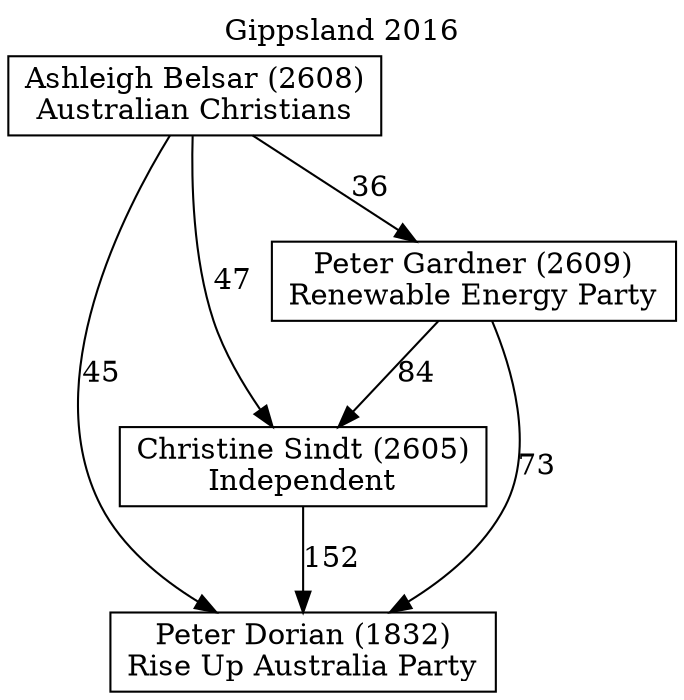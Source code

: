 // House preference flow
digraph "Peter Dorian (1832)_Gippsland_2016" {
	graph [label="Gippsland 2016" labelloc=t mclimit=10]
	node [shape=box]
	"Peter Dorian (1832)" [label="Peter Dorian (1832)
Rise Up Australia Party"]
	"Christine Sindt (2605)" [label="Christine Sindt (2605)
Independent"]
	"Peter Gardner (2609)" [label="Peter Gardner (2609)
Renewable Energy Party"]
	"Ashleigh Belsar (2608)" [label="Ashleigh Belsar (2608)
Australian Christians"]
	"Ashleigh Belsar (2608)" -> "Peter Dorian (1832)" [label=45]
	"Ashleigh Belsar (2608)" -> "Christine Sindt (2605)" [label=47]
	"Christine Sindt (2605)" -> "Peter Dorian (1832)" [label=152]
	"Peter Gardner (2609)" -> "Peter Dorian (1832)" [label=73]
	"Peter Gardner (2609)" -> "Christine Sindt (2605)" [label=84]
	"Ashleigh Belsar (2608)" -> "Peter Gardner (2609)" [label=36]
}
